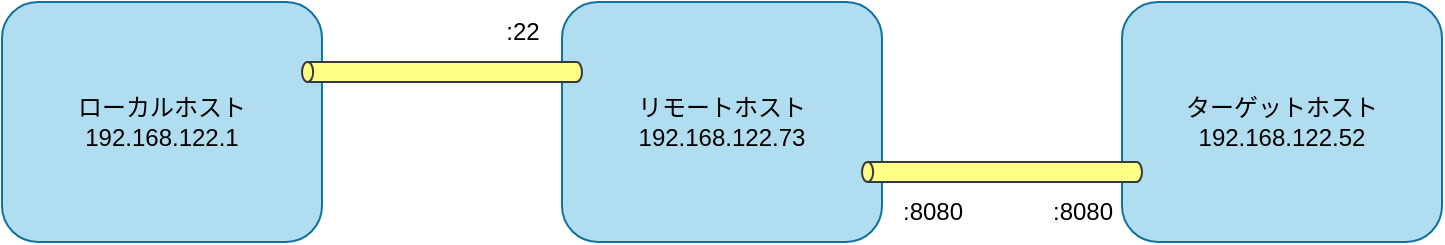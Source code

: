 <mxfile version="26.2.14">
  <diagram name="ページ1" id="THapRGZPrRYxQcvMH0em">
    <mxGraphModel dx="951" dy="514" grid="1" gridSize="10" guides="1" tooltips="1" connect="1" arrows="1" fold="1" page="1" pageScale="1" pageWidth="827" pageHeight="1169" math="0" shadow="0">
      <root>
        <mxCell id="0" />
        <mxCell id="1" parent="0" />
        <mxCell id="z1c6ZjY3Zz100pfBFQgb-1" value="&lt;div&gt;ローカルホスト&lt;/div&gt;&lt;div&gt;192.168.122.1&lt;/div&gt;" style="rounded=1;whiteSpace=wrap;html=1;fillColor=#b1ddf0;strokeColor=#10739e;" vertex="1" parent="1">
          <mxGeometry x="40" y="40" width="160" height="120" as="geometry" />
        </mxCell>
        <mxCell id="z1c6ZjY3Zz100pfBFQgb-2" value="&lt;div&gt;リモートホスト&lt;/div&gt;&lt;div&gt;192.168.122.73&lt;/div&gt;" style="rounded=1;whiteSpace=wrap;html=1;fillColor=#b1ddf0;strokeColor=#10739e;" vertex="1" parent="1">
          <mxGeometry x="320" y="40" width="160" height="120" as="geometry" />
        </mxCell>
        <mxCell id="z1c6ZjY3Zz100pfBFQgb-3" value="&lt;div&gt;ターゲットホスト&lt;/div&gt;&lt;div&gt;192.168.122.52&lt;/div&gt;" style="rounded=1;whiteSpace=wrap;html=1;fillColor=#b1ddf0;strokeColor=#10739e;" vertex="1" parent="1">
          <mxGeometry x="600" y="40" width="160" height="120" as="geometry" />
        </mxCell>
        <mxCell id="z1c6ZjY3Zz100pfBFQgb-4" value="" style="shape=cylinder3;whiteSpace=wrap;html=1;boundedLbl=1;backgroundOutline=1;size=2.793;direction=north;fillColor=#ffff88;strokeColor=#36393d;" vertex="1" parent="1">
          <mxGeometry x="190" y="70" width="140" height="10" as="geometry" />
        </mxCell>
        <mxCell id="z1c6ZjY3Zz100pfBFQgb-5" value="" style="shape=cylinder3;whiteSpace=wrap;html=1;boundedLbl=1;backgroundOutline=1;size=2.793;direction=north;fillColor=#ffff88;strokeColor=#36393d;" vertex="1" parent="1">
          <mxGeometry x="470" y="120" width="140" height="10" as="geometry" />
        </mxCell>
        <mxCell id="z1c6ZjY3Zz100pfBFQgb-6" value=":22" style="text;html=1;align=center;verticalAlign=middle;resizable=0;points=[];autosize=1;strokeColor=none;fillColor=none;" vertex="1" parent="1">
          <mxGeometry x="280" y="40" width="40" height="30" as="geometry" />
        </mxCell>
        <mxCell id="z1c6ZjY3Zz100pfBFQgb-7" value=":8080" style="text;html=1;align=center;verticalAlign=middle;resizable=0;points=[];autosize=1;strokeColor=none;fillColor=none;" vertex="1" parent="1">
          <mxGeometry x="480" y="130" width="50" height="30" as="geometry" />
        </mxCell>
        <mxCell id="z1c6ZjY3Zz100pfBFQgb-8" value="&lt;div&gt;:8080&lt;/div&gt;" style="text;html=1;align=center;verticalAlign=middle;resizable=0;points=[];autosize=1;strokeColor=none;fillColor=none;" vertex="1" parent="1">
          <mxGeometry x="555" y="130" width="50" height="30" as="geometry" />
        </mxCell>
      </root>
    </mxGraphModel>
  </diagram>
</mxfile>
